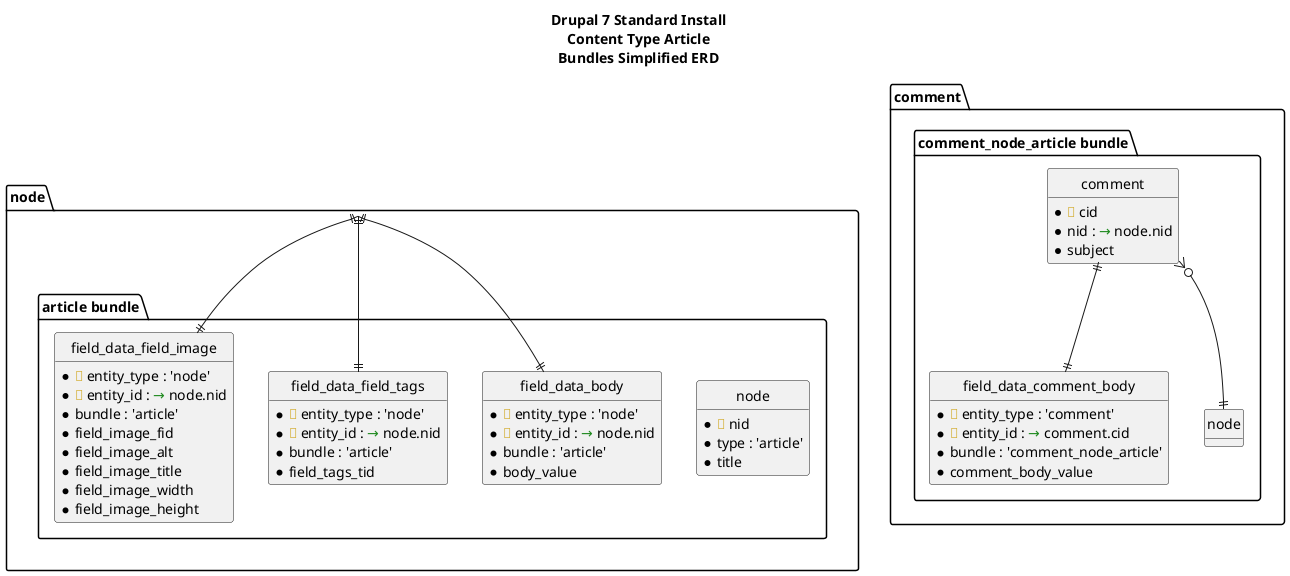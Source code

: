 @startuml

title Drupal 7 Standard Install\nContent Type Article\nBundles Simplified ERD

hide circles
hide empty methods

!define KEY <color #D4AF37><U+1F511></color>
!define INDEX <color #888888><U+1F5C2></color>
!define FK <color #228B22><U+2192></color>

package "node.article bundle" {

  entity "node" {
    * KEY nid
    * type : 'article'
    * title
  }

  entity "field_data_body" {
    * KEY entity_type : 'node'
    * KEY entity_id : FK node.nid
    * bundle : 'article'
    * body_value
  }

  entity "field_data_field_tags" {
    * KEY entity_type : 'node'
    * KEY entity_id : FK node.nid
    * bundle : 'article'
    * field_tags_tid
  }

  entity "field_data_field_image" {
    * KEY entity_type : 'node'
    * KEY entity_id : FK node.nid
    * bundle : 'article'
    * field_image_fid
    * field_image_alt
    * field_image_title
    * field_image_width
    * field_image_height
  }

}

node ||--|| field_data_body
node ||--|| field_data_field_tags
node ||--|| field_data_field_image

package "comment.comment_node_article bundle" {

  entity "comment" {
    * KEY cid
    * nid : FK node.nid
    * subject
  }

  entity "field_data_comment_body" {
    * KEY entity_type : 'comment'
    * KEY entity_id : FK comment.cid
    * bundle : 'comment_node_article'
    * comment_body_value
  }

  comment ||--|| field_data_comment_body
  comment }o--|| node
}


@enduml
